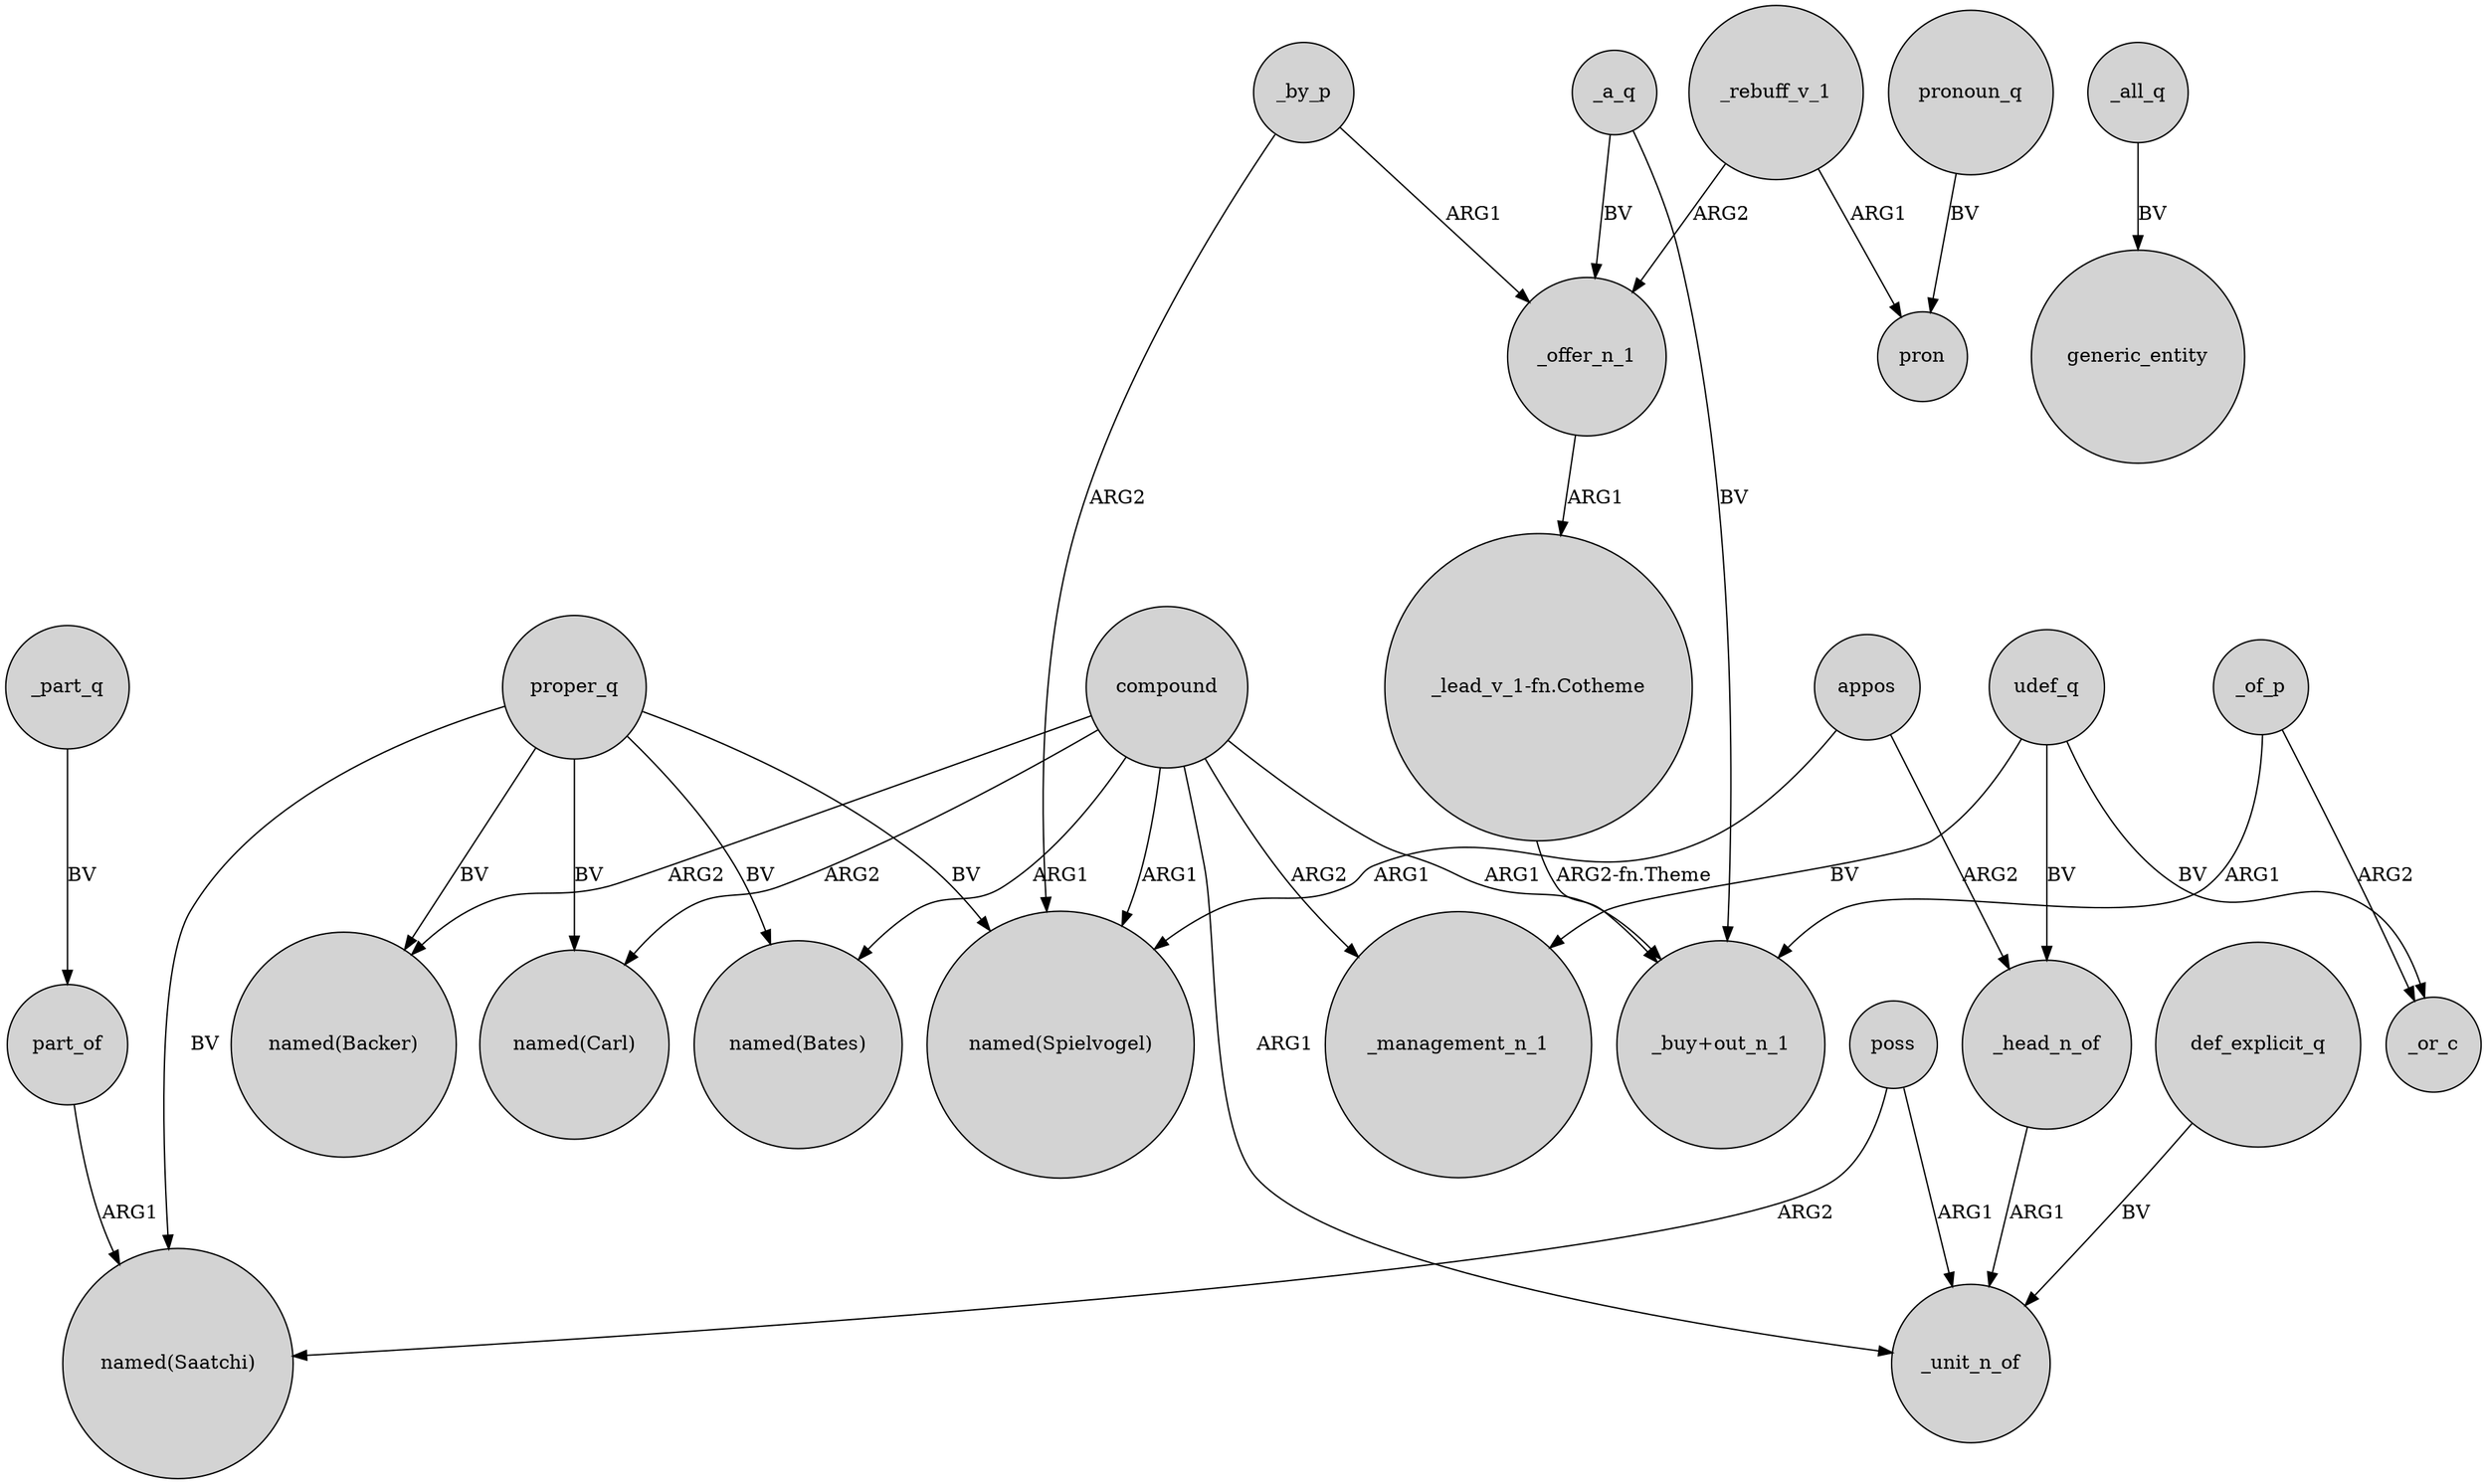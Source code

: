 digraph {
	node [shape=circle style=filled]
	_by_p -> _offer_n_1 [label=ARG1]
	proper_q -> "named(Bates)" [label=BV]
	proper_q -> "named(Backer)" [label=BV]
	def_explicit_q -> _unit_n_of [label=BV]
	compound -> _unit_n_of [label=ARG1]
	proper_q -> "named(Carl)" [label=BV]
	_a_q -> _offer_n_1 [label=BV]
	_of_p -> "_buy+out_n_1" [label=ARG1]
	compound -> "named(Bates)" [label=ARG1]
	appos -> _head_n_of [label=ARG2]
	_offer_n_1 -> "_lead_v_1-fn.Cotheme" [label=ARG1]
	compound -> "named(Spielvogel)" [label=ARG1]
	compound -> _management_n_1 [label=ARG2]
	appos -> "named(Spielvogel)" [label=ARG1]
	part_of -> "named(Saatchi)" [label=ARG1]
	_rebuff_v_1 -> pron [label=ARG1]
	compound -> "named(Carl)" [label=ARG2]
	udef_q -> _management_n_1 [label=BV]
	udef_q -> _or_c [label=BV]
	_head_n_of -> _unit_n_of [label=ARG1]
	_part_q -> part_of [label=BV]
	proper_q -> "named(Spielvogel)" [label=BV]
	_all_q -> generic_entity [label=BV]
	pronoun_q -> pron [label=BV]
	poss -> _unit_n_of [label=ARG1]
	_of_p -> _or_c [label=ARG2]
	udef_q -> _head_n_of [label=BV]
	poss -> "named(Saatchi)" [label=ARG2]
	proper_q -> "named(Saatchi)" [label=BV]
	_by_p -> "named(Spielvogel)" [label=ARG2]
	compound -> "named(Backer)" [label=ARG2]
	_rebuff_v_1 -> _offer_n_1 [label=ARG2]
	"_lead_v_1-fn.Cotheme" -> "_buy+out_n_1" [label="ARG2-fn.Theme"]
	compound -> "_buy+out_n_1" [label=ARG1]
	_a_q -> "_buy+out_n_1" [label=BV]
}
